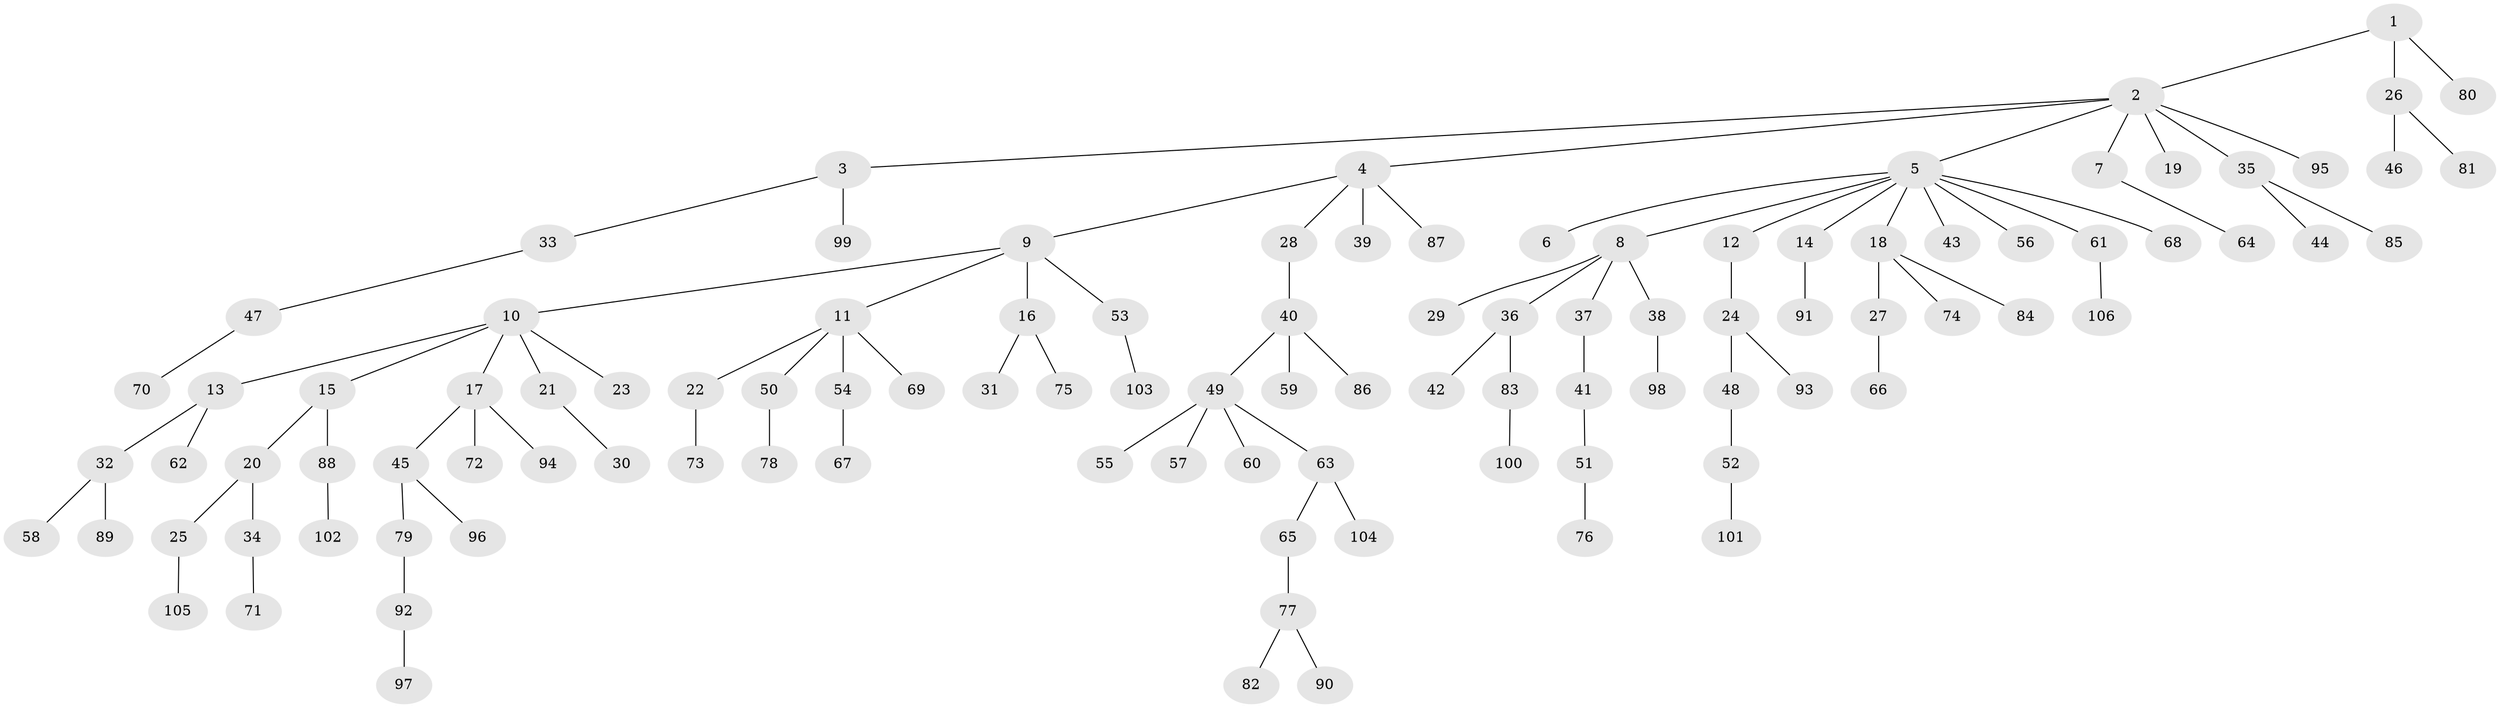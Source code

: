 // Generated by graph-tools (version 1.1) at 2025/11/02/27/25 16:11:28]
// undirected, 106 vertices, 105 edges
graph export_dot {
graph [start="1"]
  node [color=gray90,style=filled];
  1;
  2;
  3;
  4;
  5;
  6;
  7;
  8;
  9;
  10;
  11;
  12;
  13;
  14;
  15;
  16;
  17;
  18;
  19;
  20;
  21;
  22;
  23;
  24;
  25;
  26;
  27;
  28;
  29;
  30;
  31;
  32;
  33;
  34;
  35;
  36;
  37;
  38;
  39;
  40;
  41;
  42;
  43;
  44;
  45;
  46;
  47;
  48;
  49;
  50;
  51;
  52;
  53;
  54;
  55;
  56;
  57;
  58;
  59;
  60;
  61;
  62;
  63;
  64;
  65;
  66;
  67;
  68;
  69;
  70;
  71;
  72;
  73;
  74;
  75;
  76;
  77;
  78;
  79;
  80;
  81;
  82;
  83;
  84;
  85;
  86;
  87;
  88;
  89;
  90;
  91;
  92;
  93;
  94;
  95;
  96;
  97;
  98;
  99;
  100;
  101;
  102;
  103;
  104;
  105;
  106;
  1 -- 2;
  1 -- 26;
  1 -- 80;
  2 -- 3;
  2 -- 4;
  2 -- 5;
  2 -- 7;
  2 -- 19;
  2 -- 35;
  2 -- 95;
  3 -- 33;
  3 -- 99;
  4 -- 9;
  4 -- 28;
  4 -- 39;
  4 -- 87;
  5 -- 6;
  5 -- 8;
  5 -- 12;
  5 -- 14;
  5 -- 18;
  5 -- 43;
  5 -- 56;
  5 -- 61;
  5 -- 68;
  7 -- 64;
  8 -- 29;
  8 -- 36;
  8 -- 37;
  8 -- 38;
  9 -- 10;
  9 -- 11;
  9 -- 16;
  9 -- 53;
  10 -- 13;
  10 -- 15;
  10 -- 17;
  10 -- 21;
  10 -- 23;
  11 -- 22;
  11 -- 50;
  11 -- 54;
  11 -- 69;
  12 -- 24;
  13 -- 32;
  13 -- 62;
  14 -- 91;
  15 -- 20;
  15 -- 88;
  16 -- 31;
  16 -- 75;
  17 -- 45;
  17 -- 72;
  17 -- 94;
  18 -- 27;
  18 -- 74;
  18 -- 84;
  20 -- 25;
  20 -- 34;
  21 -- 30;
  22 -- 73;
  24 -- 48;
  24 -- 93;
  25 -- 105;
  26 -- 46;
  26 -- 81;
  27 -- 66;
  28 -- 40;
  32 -- 58;
  32 -- 89;
  33 -- 47;
  34 -- 71;
  35 -- 44;
  35 -- 85;
  36 -- 42;
  36 -- 83;
  37 -- 41;
  38 -- 98;
  40 -- 49;
  40 -- 59;
  40 -- 86;
  41 -- 51;
  45 -- 79;
  45 -- 96;
  47 -- 70;
  48 -- 52;
  49 -- 55;
  49 -- 57;
  49 -- 60;
  49 -- 63;
  50 -- 78;
  51 -- 76;
  52 -- 101;
  53 -- 103;
  54 -- 67;
  61 -- 106;
  63 -- 65;
  63 -- 104;
  65 -- 77;
  77 -- 82;
  77 -- 90;
  79 -- 92;
  83 -- 100;
  88 -- 102;
  92 -- 97;
}
